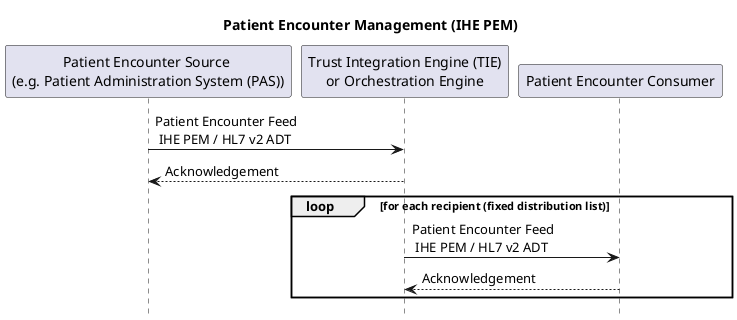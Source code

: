 @startuml

hide footbox

title "Patient Encounter Management (IHE PEM)"

participant "Patient Encounter Source \n(e.g. Patient Administration System (PAS))" as PEMSource
participant "Trust Integration Engine (TIE)\nor Orchestration Engine" as PEMManager
participant "Patient Encounter Consumer" as PEMConsumer


PEMSource -> PEMManager : Patient Encounter Feed \n IHE PEM / HL7 v2 ADT
PEMManager --> PEMSource : Acknowledgement
loop for each recipient (fixed distribution list)
  PEMManager -> PEMConsumer : Patient Encounter Feed \n IHE PEM / HL7 v2 ADT
  PEMConsumer --> PEMManager : Acknowledgement
end


@enduml
